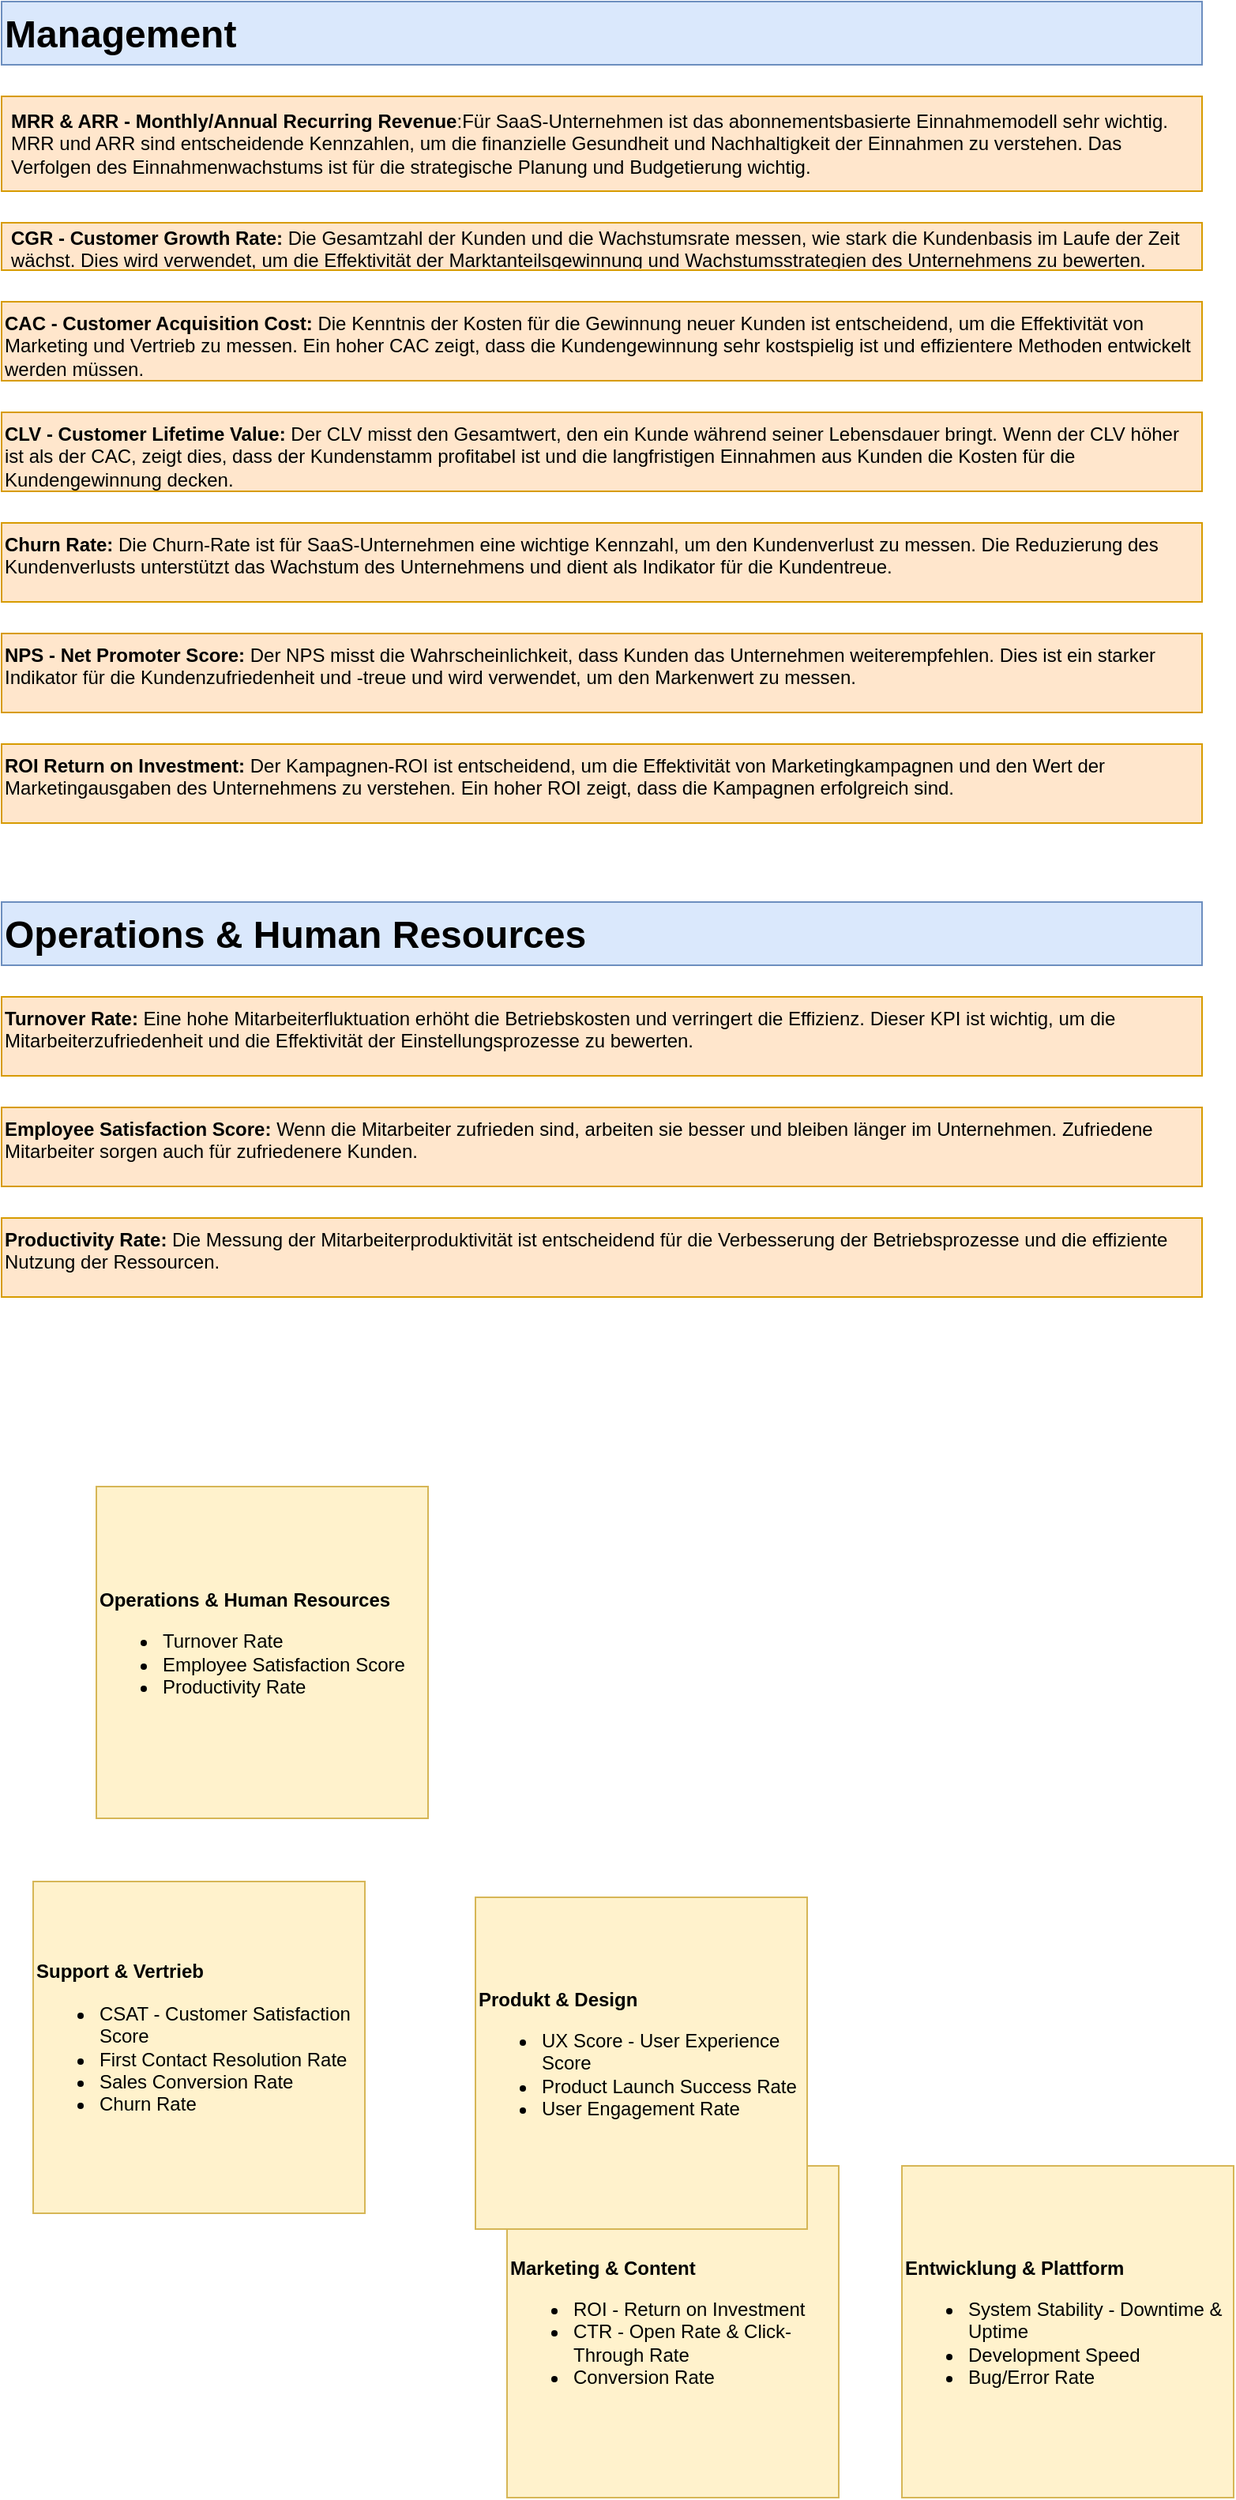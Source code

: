 <mxfile version="24.8.3">
  <diagram name="Sayfa -1" id="Sdfj-GC8wiDZE4e8GERv">
    <mxGraphModel dx="1114" dy="658" grid="1" gridSize="10" guides="1" tooltips="1" connect="1" arrows="1" fold="1" page="1" pageScale="1" pageWidth="827" pageHeight="1169" math="0" shadow="0">
      <root>
        <mxCell id="0" />
        <mxCell id="1" parent="0" />
        <mxCell id="7crULtzWD0FGvb5_Vqq5-22" value="&lt;div&gt;&lt;b&gt;&lt;span style=&quot;&quot;&gt;Operations &amp;amp;&amp;nbsp;&lt;/span&gt;&lt;span style=&quot;&quot;&gt;Human Resources&lt;/span&gt;&lt;/b&gt;&lt;/div&gt;&lt;div&gt;&lt;ul&gt;&lt;li style=&quot;&quot;&gt;&lt;span style=&quot;&quot;&gt;Turnover Rate&lt;/span&gt;&lt;/li&gt;&lt;li&gt;&lt;span style=&quot;&quot;&gt;Employee Satisfaction Score&lt;/span&gt;&lt;/li&gt;&lt;li style=&quot;&quot;&gt;&lt;span style=&quot;&quot;&gt;Productivity Rate&lt;/span&gt;&lt;/li&gt;&lt;/ul&gt;&lt;/div&gt;" style="whiteSpace=wrap;html=1;aspect=fixed;align=left;fillColor=#fff2cc;strokeColor=#d6b656;" parent="1" vertex="1">
          <mxGeometry x="100" y="1010" width="210" height="210" as="geometry" />
        </mxCell>
        <mxCell id="7crULtzWD0FGvb5_Vqq5-23" value="&lt;div&gt;&lt;span style=&quot;background-color: initial;&quot;&gt;&lt;b&gt;Marketing &amp;amp; Content&lt;/b&gt;&lt;/span&gt;&lt;/div&gt;&lt;div&gt;&lt;ul&gt;&lt;li style=&quot;&quot;&gt;&lt;span style=&quot;background-color: initial;&quot;&gt;ROI - Return on Investment&lt;/span&gt;&lt;/li&gt;&lt;li style=&quot;&quot;&gt;&lt;span style=&quot;background-color: initial;&quot;&gt;CTR - Open Rate &amp;amp; Click-Through Rate&lt;/span&gt;&lt;/li&gt;&lt;li style=&quot;&quot;&gt;Conversion Rate&lt;/li&gt;&lt;/ul&gt;&lt;/div&gt;" style="whiteSpace=wrap;html=1;aspect=fixed;align=left;fillColor=#fff2cc;strokeColor=#d6b656;" parent="1" vertex="1">
          <mxGeometry x="360" y="1440" width="210" height="210" as="geometry" />
        </mxCell>
        <mxCell id="7crULtzWD0FGvb5_Vqq5-24" value="&lt;div&gt;&lt;span style=&quot;background-color: initial;&quot;&gt;&lt;b&gt;Entwicklung &amp;amp; Plattform&lt;/b&gt;&lt;/span&gt;&lt;/div&gt;&lt;div&gt;&lt;ul&gt;&lt;li style=&quot;&quot;&gt;&lt;span style=&quot;background-color: initial;&quot;&gt;System Stability - Downtime &amp;amp; Uptime&lt;/span&gt;&lt;/li&gt;&lt;li style=&quot;&quot;&gt;&lt;span style=&quot;background-color: initial;&quot;&gt;Development Speed&lt;/span&gt;&lt;/li&gt;&lt;li style=&quot;&quot;&gt;Bug/Error Rate&lt;/li&gt;&lt;/ul&gt;&lt;/div&gt;" style="whiteSpace=wrap;html=1;aspect=fixed;align=left;fillColor=#fff2cc;strokeColor=#d6b656;" parent="1" vertex="1">
          <mxGeometry x="610" y="1440" width="210" height="210" as="geometry" />
        </mxCell>
        <mxCell id="7crULtzWD0FGvb5_Vqq5-25" value="&lt;div&gt;&lt;span style=&quot;background-color: initial;&quot;&gt;&lt;b&gt;Produkt &amp;amp; Design&lt;/b&gt;&lt;/span&gt;&lt;/div&gt;&lt;div&gt;&lt;ul&gt;&lt;li style=&quot;&quot;&gt;&lt;span style=&quot;background-color: initial;&quot;&gt;UX Score - User Experience Score&lt;/span&gt;&lt;/li&gt;&lt;li style=&quot;&quot;&gt;&lt;span style=&quot;background-color: initial;&quot;&gt;Product Launch Success Rate&lt;/span&gt;&lt;/li&gt;&lt;li style=&quot;&quot;&gt;User Engagement Rate&lt;/li&gt;&lt;/ul&gt;&lt;/div&gt;" style="whiteSpace=wrap;html=1;aspect=fixed;align=left;fillColor=#fff2cc;strokeColor=#d6b656;" parent="1" vertex="1">
          <mxGeometry x="340" y="1270" width="210" height="210" as="geometry" />
        </mxCell>
        <mxCell id="7crULtzWD0FGvb5_Vqq5-26" value="&lt;div&gt;&lt;span style=&quot;background-color: initial;&quot;&gt;&lt;b&gt;Support &amp;amp; Vertrieb&lt;/b&gt;&lt;/span&gt;&lt;/div&gt;&lt;div&gt;&lt;ul&gt;&lt;li style=&quot;&quot;&gt;&lt;span style=&quot;background-color: initial;&quot;&gt;CSAT - Customer Satisfaction Score&lt;/span&gt;&lt;/li&gt;&lt;li style=&quot;&quot;&gt;&lt;span style=&quot;background-color: initial;&quot;&gt;First Contact Resolution Rate&lt;/span&gt;&lt;/li&gt;&lt;li style=&quot;&quot;&gt;Sales Conversion Rate&lt;/li&gt;&lt;li style=&quot;&quot;&gt;Churn Rate&lt;/li&gt;&lt;/ul&gt;&lt;/div&gt;" style="whiteSpace=wrap;html=1;aspect=fixed;align=left;fillColor=#fff2cc;strokeColor=#d6b656;" parent="1" vertex="1">
          <mxGeometry x="60" y="1260" width="210" height="210" as="geometry" />
        </mxCell>
        <mxCell id="7crULtzWD0FGvb5_Vqq5-27" value="&lt;div style=&quot;&quot;&gt;&lt;span style=&quot;background-color: initial;&quot;&gt;&lt;font style=&quot;font-size: 24px;&quot;&gt;&lt;b style=&quot;&quot;&gt;Management&lt;/b&gt;&lt;/font&gt;&lt;/span&gt;&lt;/div&gt;" style="text;whiteSpace=wrap;html=1;fillColor=#dae8fc;strokeColor=#6c8ebf;align=left;" parent="1" vertex="1">
          <mxGeometry x="40" y="70" width="760" height="40" as="geometry" />
        </mxCell>
        <mxCell id="7crULtzWD0FGvb5_Vqq5-4" value="&lt;b&gt;MRR &amp;amp; ARR - Monthly/Annual Recurring Revenue&lt;/b&gt;:Für SaaS-Unternehmen ist das abonnementsbasierte Einnahmemodell sehr wichtig. MRR und ARR sind entscheidende Kennzahlen, um die finanzielle Gesundheit und Nachhaltigkeit der Einnahmen zu verstehen. Das Verfolgen des Einnahmenwachstums ist für die strategische Planung und Budgetierung wichtig." style="text;strokeColor=#d79b00;fillColor=#ffe6cc;align=left;verticalAlign=middle;spacingLeft=4;spacingRight=4;overflow=hidden;points=[[0,0.5],[1,0.5]];portConstraint=eastwest;rotatable=0;whiteSpace=wrap;html=1;" parent="1" vertex="1">
          <mxGeometry x="40" y="130" width="760" height="60" as="geometry" />
        </mxCell>
        <mxCell id="7crULtzWD0FGvb5_Vqq5-10" value="&lt;b&gt;CGR - Customer Growth Rate:&lt;/b&gt;&amp;nbsp;Die Gesamtzahl der Kunden und die Wachstumsrate messen, wie stark die Kundenbasis im Laufe der Zeit wächst. Dies wird verwendet, um die Effektivität der Marktanteilsgewinnung und Wachstumsstrategien des Unternehmens zu bewerten." style="text;strokeColor=#d79b00;fillColor=#ffe6cc;align=left;verticalAlign=middle;spacingLeft=4;spacingRight=4;overflow=hidden;points=[[0,0.5],[1,0.5]];portConstraint=eastwest;rotatable=0;whiteSpace=wrap;html=1;" parent="1" vertex="1">
          <mxGeometry x="40" y="210" width="760" height="30" as="geometry" />
        </mxCell>
        <mxCell id="7crULtzWD0FGvb5_Vqq5-30" value="&lt;b&gt;CAC - Customer Acquisition Cost:&lt;/b&gt;&amp;nbsp;Die Kenntnis der Kosten für die Gewinnung neuer Kunden ist entscheidend, um die Effektivität von Marketing und Vertrieb zu messen. Ein hoher CAC zeigt, dass die Kundengewinnung sehr kostspielig ist und effizientere Methoden entwickelt werden müssen." style="text;whiteSpace=wrap;html=1;fillColor=#ffe6cc;strokeColor=#d79b00;" parent="1" vertex="1">
          <mxGeometry x="40" y="260" width="760" height="50" as="geometry" />
        </mxCell>
        <mxCell id="7crULtzWD0FGvb5_Vqq5-31" value="&lt;b&gt;CLV - Customer Lifetime Value:&lt;/b&gt;&amp;nbsp;Der CLV misst den Gesamtwert, den ein Kunde während seiner Lebensdauer bringt. Wenn der CLV höher ist als der CAC, zeigt dies, dass der Kundenstamm profitabel ist und die langfristigen Einnahmen aus Kunden die Kosten für die Kundengewinnung decken." style="text;whiteSpace=wrap;html=1;fillColor=#ffe6cc;strokeColor=#d79b00;" parent="1" vertex="1">
          <mxGeometry x="40" y="330" width="760" height="50" as="geometry" />
        </mxCell>
        <mxCell id="7crULtzWD0FGvb5_Vqq5-32" value="&lt;b&gt;Churn Rate:&lt;/b&gt;&amp;nbsp;Die Churn-Rate ist für SaaS-Unternehmen eine wichtige Kennzahl, um den Kundenverlust zu messen. Die Reduzierung des Kundenverlusts unterstützt das Wachstum des Unternehmens und dient als Indikator für die Kundentreue." style="text;whiteSpace=wrap;html=1;fillColor=#ffe6cc;strokeColor=#d79b00;" parent="1" vertex="1">
          <mxGeometry x="40" y="400" width="760" height="50" as="geometry" />
        </mxCell>
        <mxCell id="HHlcEhXnxuv5z8YPJ7dc-1" value="&lt;b&gt;NPS - Net Promoter Score:&lt;/b&gt;&amp;nbsp;Der NPS misst die Wahrscheinlichkeit, dass Kunden das Unternehmen weiterempfehlen. Dies ist ein starker Indikator für die Kundenzufriedenheit und -treue und wird verwendet, um den Markenwert zu messen." style="text;whiteSpace=wrap;html=1;fillColor=#ffe6cc;strokeColor=#d79b00;" vertex="1" parent="1">
          <mxGeometry x="40" y="470" width="760" height="50" as="geometry" />
        </mxCell>
        <mxCell id="HHlcEhXnxuv5z8YPJ7dc-2" value="&lt;b&gt;ROI Return on Investment:&lt;/b&gt;&amp;nbsp;Der Kampagnen-ROI ist entscheidend, um die Effektivität von Marketingkampagnen und den Wert der Marketingausgaben des Unternehmens zu verstehen. Ein hoher ROI zeigt, dass die Kampagnen erfolgreich sind." style="text;whiteSpace=wrap;html=1;fillColor=#ffe6cc;strokeColor=#d79b00;" vertex="1" parent="1">
          <mxGeometry x="40" y="540" width="760" height="50" as="geometry" />
        </mxCell>
        <mxCell id="HHlcEhXnxuv5z8YPJ7dc-4" value="&lt;div style=&quot;&quot;&gt;&lt;div&gt;&lt;b&gt;&lt;font style=&quot;font-size: 24px;&quot;&gt;Operations &amp;amp;&amp;nbsp;Human Resources&lt;/font&gt;&lt;/b&gt;&lt;/div&gt;&lt;div&gt;&lt;b&gt;&lt;br&gt;&lt;/b&gt;&lt;/div&gt;&lt;div&gt;&lt;ul&gt;&lt;/ul&gt;&lt;/div&gt;&lt;/div&gt;" style="text;whiteSpace=wrap;html=1;fillColor=#dae8fc;strokeColor=#6c8ebf;align=left;" vertex="1" parent="1">
          <mxGeometry x="40" y="640" width="760" height="40" as="geometry" />
        </mxCell>
        <mxCell id="HHlcEhXnxuv5z8YPJ7dc-5" value="&lt;b&gt;Turnover Rate:&lt;/b&gt;&amp;nbsp;Eine hohe Mitarbeiterfluktuation erhöht die Betriebskosten und verringert die Effizienz. Dieser KPI ist wichtig, um die Mitarbeiterzufriedenheit und die Effektivität der Einstellungsprozesse zu bewerten." style="text;whiteSpace=wrap;html=1;fillColor=#ffe6cc;strokeColor=#d79b00;" vertex="1" parent="1">
          <mxGeometry x="40" y="700" width="760" height="50" as="geometry" />
        </mxCell>
        <mxCell id="HHlcEhXnxuv5z8YPJ7dc-6" value="&lt;b&gt;Employee Satisfaction Score:&lt;/b&gt;&amp;nbsp;Wenn die Mitarbeiter zufrieden sind, arbeiten sie besser und bleiben länger im Unternehmen. Zufriedene Mitarbeiter sorgen auch für zufriedenere Kunden." style="text;whiteSpace=wrap;html=1;fillColor=#ffe6cc;strokeColor=#d79b00;" vertex="1" parent="1">
          <mxGeometry x="40" y="770" width="760" height="50" as="geometry" />
        </mxCell>
        <mxCell id="HHlcEhXnxuv5z8YPJ7dc-7" value="&lt;b&gt;Productivity Rate:&lt;/b&gt;&amp;nbsp;Die Messung der Mitarbeiterproduktivität ist entscheidend für die Verbesserung der Betriebsprozesse und die effiziente Nutzung der Ressourcen." style="text;whiteSpace=wrap;html=1;fillColor=#ffe6cc;strokeColor=#d79b00;" vertex="1" parent="1">
          <mxGeometry x="40" y="840" width="760" height="50" as="geometry" />
        </mxCell>
      </root>
    </mxGraphModel>
  </diagram>
</mxfile>
